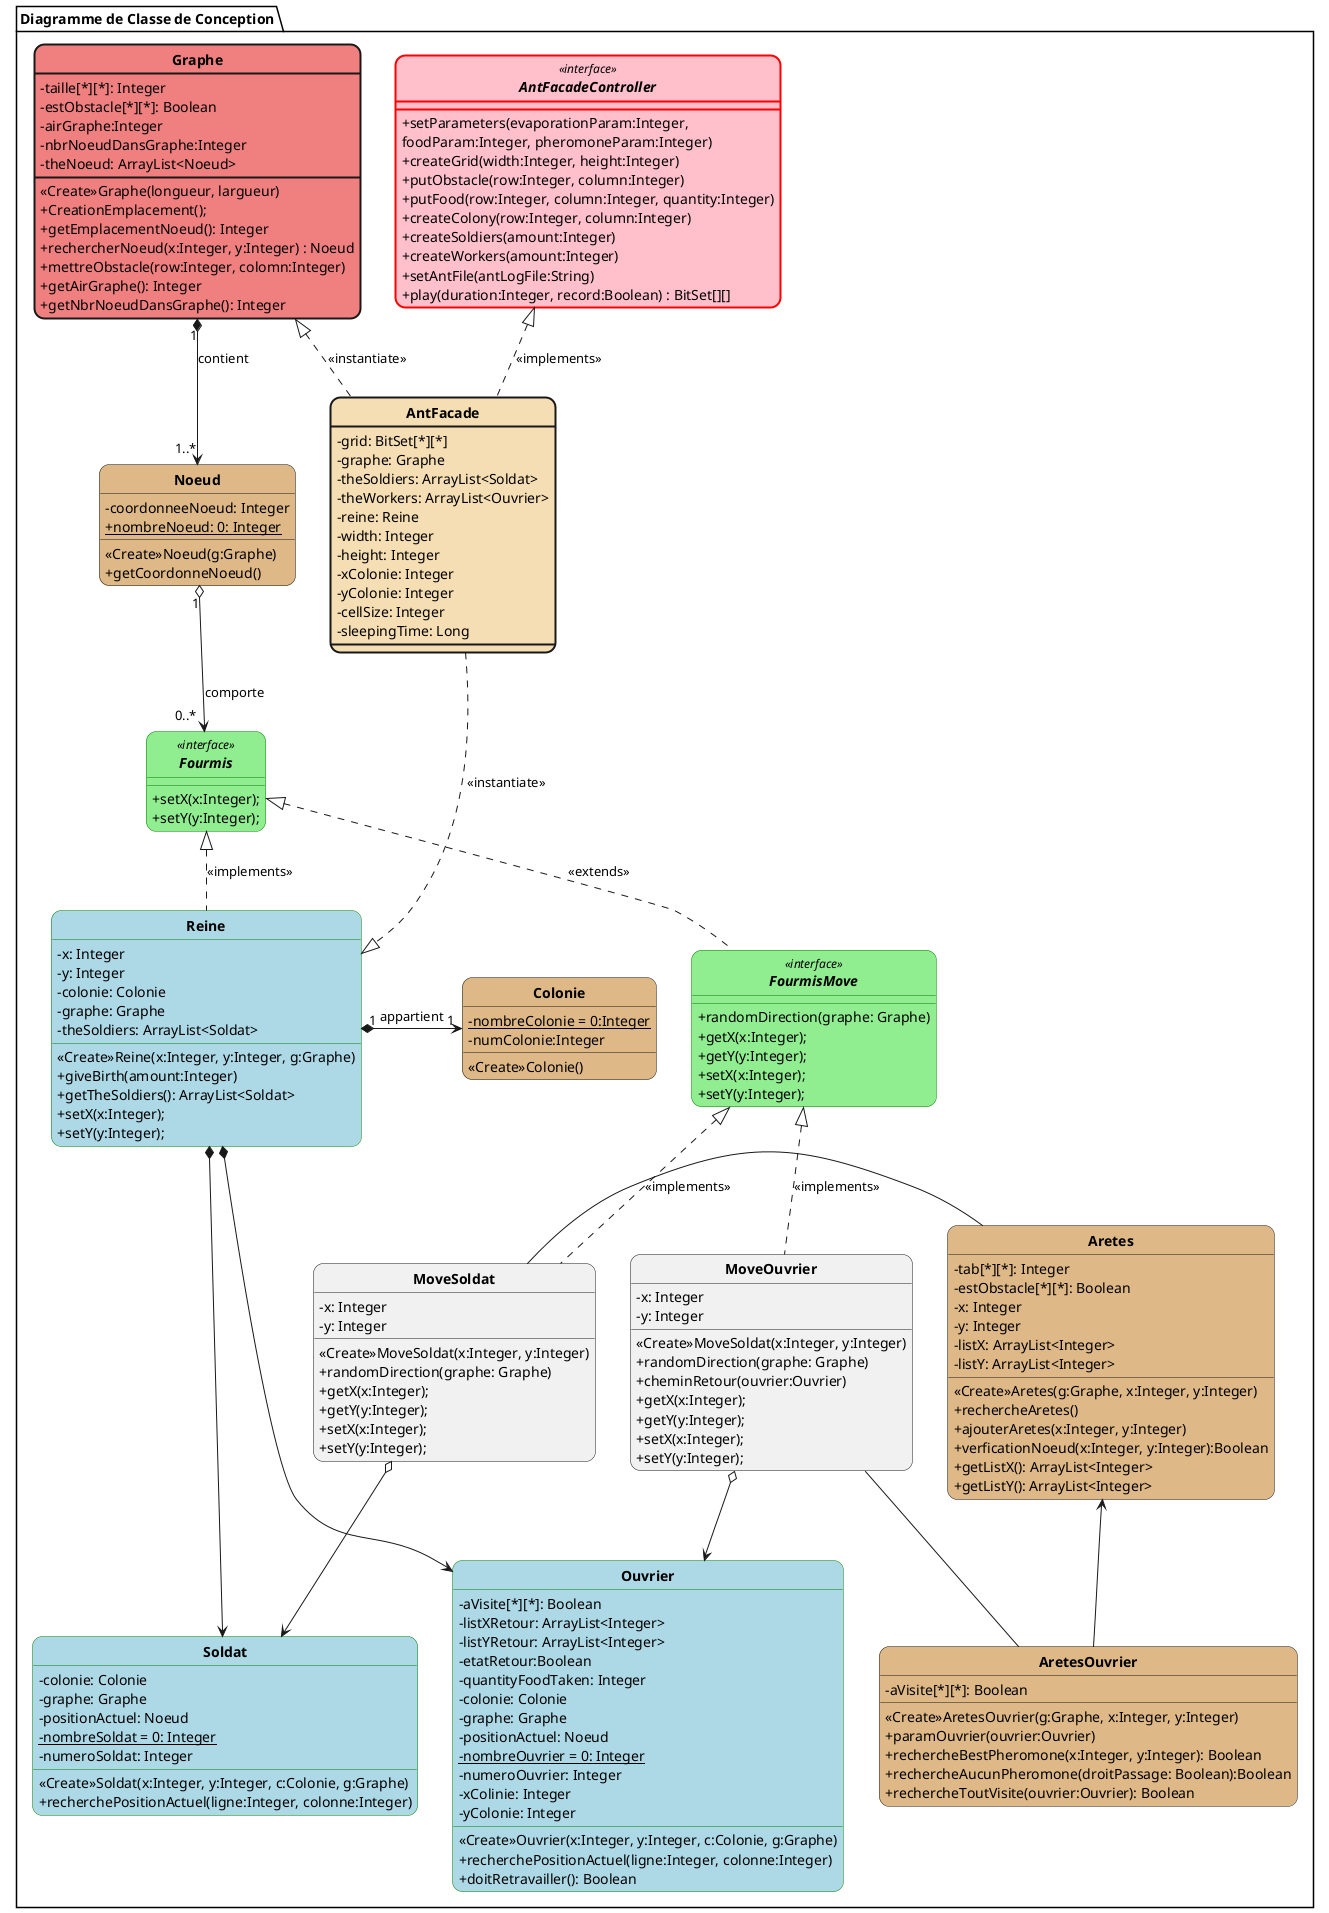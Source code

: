 @startuml
'https://plantuml.com/class-diagram

skinparam style strictuml
skinparam classAttributeIconSize 0
skinparam classFontStyle Bold
skinparam roundcorner 20
hide enum methods

package "Diagramme de Classe de Conception" <<Folder>> {
  interface AntFacadeController <<interface>> #pink ##[bold]red {
      +setParameters(evaporationParam:Integer,
      foodParam:Integer, pheromoneParam:Integer)
      +createGrid(width:Integer, height:Integer)
      +putObstacle(row:Integer, column:Integer)
      +putFood(row:Integer, column:Integer, quantity:Integer)
      +createColony(row:Integer, column:Integer)
      +createSoldiers(amount:Integer)
      +createWorkers(amount:Integer)
      +setAntFile(antLogFile:String)
      +play(duration:Integer, record:Boolean) : BitSet[][]
  }

  class Graphe #lightcoral;line.bold {
      -taille[*][*]: Integer
      -estObstacle[*][*]: Boolean
      -airGraphe:Integer
      -nbrNoeudDansGraphe:Integer
      -theNoeud: ArrayList<Noeud>

      <<Create>>Graphe(longueur, largueur)
      +CreationEmplacement();
      +getEmplacementNoeud(): Integer
      +rechercherNoeud(x:Integer, y:Integer) : Noeud
      +mettreObstacle(row:Integer, colomn:Integer)
      +getAirGraphe(): Integer
      +getNbrNoeudDansGraphe(): Integer
  }

  class Colonie #burlywood {
      -{static} nombreColonie = 0:Integer
      -numColonie:Integer
      <<Create>>Colonie()
  }

  class Noeud #burlywood {
      -coordonneeNoeud: Integer
      +{static} nombreNoeud: 0: Integer

      <<Create>>Noeud(g:Graphe)
      +getCoordonneNoeud()
  }

  class AntFacade #back:Wheat;line.bold {
      -grid: BitSet[*][*]
      -graphe: Graphe
      -theSoldiers: ArrayList<Soldat>
      -theWorkers: ArrayList<Ouvrier>
      -reine: Reine
      -width: Integer
      -height: Integer
      -xColonie: Integer
      -yColonie: Integer
      -cellSize: Integer
      -sleepingTime: Long
  }

  class Aretes #burlywood {
      -tab[*][*]: Integer
      -estObstacle[*][*]: Boolean
      -x: Integer
      -y: Integer
      -listX: ArrayList<Integer>
      -listY: ArrayList<Integer>

      <<Create>>Aretes(g:Graphe, x:Integer, y:Integer)
      +rechercheAretes()
      +ajouterAretes(x:Integer, y:Integer)
      +verficationNoeud(x:Integer, y:Integer):Boolean
      +getListX(): ArrayList<Integer>
      +getListY(): ArrayList<Integer>
  }

  class AretesOuvrier #burlywood {
        -aVisite[*][*]: Boolean

        <<Create>>AretesOuvrier(g:Graphe, x:Integer, y:Integer)
        +paramOuvrier(ouvrier:Ouvrier)
        +rechercheBestPheromone(x:Integer, y:Integer): Boolean
        +rechercheAucunPheromone(droitPassage: Boolean):Boolean
        +rechercheToutVisite(ouvrier:Ouvrier): Boolean
    }

  interface Fourmis <<interface>> #lightgreen;line:green {
      +setX(x:Integer);
      +setY(y:Integer);
  }

  class Reine #lightblue;line:green {
      -x: Integer
      -y: Integer
      -colonie: Colonie
      -graphe: Graphe
      -theSoldiers: ArrayList<Soldat>

      <<Create>>Reine(x:Integer, y:Integer, g:Graphe)
      +giveBirth(amount:Integer)
      +getTheSoldiers(): ArrayList<Soldat>
      +setX(x:Integer);
      +setY(y:Integer);
  }

  interface FourmisMove <<interface>> #lightgreen;line:green {
      +randomDirection(graphe: Graphe)
      +getX(x:Integer);
      +getY(y:Integer);
      +setX(x:Integer);
      +setY(y:Integer);
  }

  class MoveSoldat {
      -x: Integer
      -y: Integer

      <<Create>>MoveSoldat(x:Integer, y:Integer)
      +randomDirection(graphe: Graphe)
      +getX(x:Integer);
      +getY(y:Integer);
      +setX(x:Integer);
      +setY(y:Integer);
  }

  class MoveOuvrier {
      -x: Integer
      -y: Integer

      <<Create>>MoveSoldat(x:Integer, y:Integer)
      +randomDirection(graphe: Graphe)
      +cheminRetour(ouvrier:Ouvrier)
      +getX(x:Integer);
      +getY(y:Integer);
      +setX(x:Integer);
      +setY(y:Integer);
  }

  class Soldat #lightblue;line:green {
      -colonie: Colonie
      -graphe: Graphe
      -positionActuel: Noeud
      -{static} nombreSoldat = 0: Integer
      -numeroSoldat: Integer

      <<Create>>Soldat(x:Integer, y:Integer, c:Colonie, g:Graphe)
      +recherchePositionActuel(ligne:Integer, colonne:Integer)
  }

    class Ouvrier #lightblue;line:green {
        -aVisite[*][*]: Boolean
        -listXRetour: ArrayList<Integer>
        -listYRetour: ArrayList<Integer>
        -etatRetour:Boolean
        -quantityFoodTaken: Integer
        -colonie: Colonie
        -graphe: Graphe
        -positionActuel: Noeud
        -{static} nombreOuvrier = 0: Integer
        -numeroOuvrier: Integer
        -xColinie: Integer
        -yColonie: Integer

        <<Create>>Ouvrier(x:Integer, y:Integer, c:Colonie, g:Graphe)
        +recherchePositionActuel(ligne:Integer, colonne:Integer)
        +doitRetravailler(): Boolean
    }
}


AntFacadeController <|.. AntFacade : <<implements>>
AntFacade .up.|> Graphe : <<instantiate>>
AntFacade ..|> Reine : <<instantiate>>

Graphe "1" *--> "1..*" Noeud : contient

Reine "1" *-> "1" Colonie : appartient
Noeud "1" o--> "0..*\t" Fourmis : comporte

Fourmis <|.. Reine : <<implements>>
Fourmis <|.. FourmisMove : <<extends>>

Aretes <-- AretesOuvrier
Aretes -left- MoveSoldat
AretesOuvrier -left- MoveOuvrier

FourmisMove <|.. MoveOuvrier : <<implements>>
FourmisMove <|.. MoveSoldat : <<implements>>

MoveSoldat o--> Soldat
MoveOuvrier o--> Ouvrier
Reine *--> Soldat
Reine *--> Ouvrier







@enduml